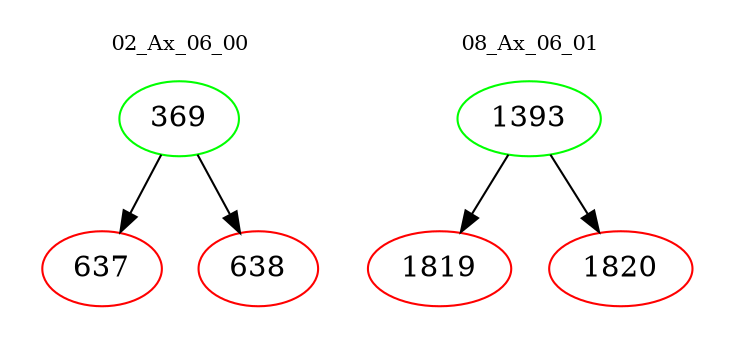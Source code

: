 digraph{
subgraph cluster_0 {
color = white
label = "02_Ax_06_00";
fontsize=10;
T0_369 [label="369", color="green"]
T0_369 -> T0_637 [color="black"]
T0_637 [label="637", color="red"]
T0_369 -> T0_638 [color="black"]
T0_638 [label="638", color="red"]
}
subgraph cluster_1 {
color = white
label = "08_Ax_06_01";
fontsize=10;
T1_1393 [label="1393", color="green"]
T1_1393 -> T1_1819 [color="black"]
T1_1819 [label="1819", color="red"]
T1_1393 -> T1_1820 [color="black"]
T1_1820 [label="1820", color="red"]
}
}
